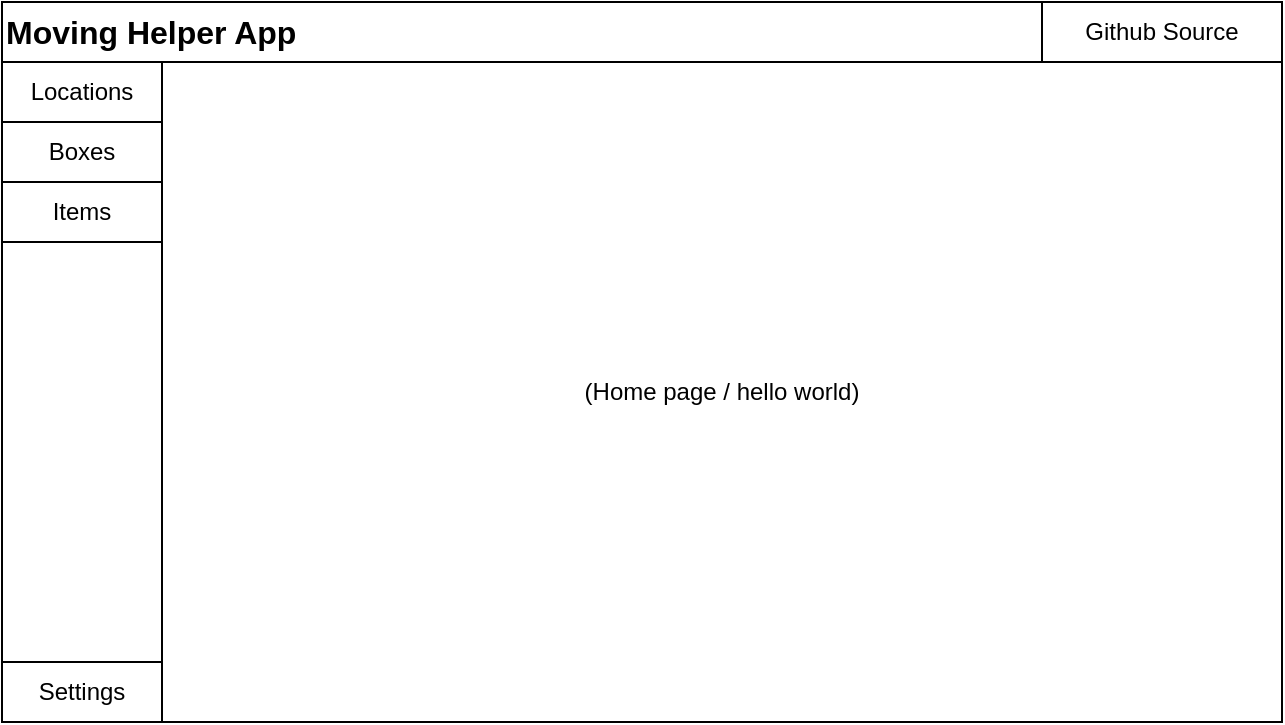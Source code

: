 <mxfile version="24.7.17" pages="7">
  <diagram name="home-page" id="ON7Zxd1fTKKr7QQTJtRw">
    <mxGraphModel dx="1590" dy="1188" grid="1" gridSize="10" guides="1" tooltips="1" connect="1" arrows="1" fold="1" page="1" pageScale="1" pageWidth="850" pageHeight="1100" math="0" shadow="0">
      <root>
        <mxCell id="0" />
        <mxCell id="1" parent="0" />
        <mxCell id="I_kljLO2HkMt_af7FLdD-1" value="Moving Helper App" style="rounded=0;whiteSpace=wrap;html=1;align=left;fontStyle=1;fontSize=16;" vertex="1" parent="1">
          <mxGeometry x="40" y="40" width="520" height="30" as="geometry" />
        </mxCell>
        <mxCell id="I_kljLO2HkMt_af7FLdD-2" value="Github Source" style="rounded=0;whiteSpace=wrap;html=1;" vertex="1" parent="1">
          <mxGeometry x="560" y="40" width="120" height="30" as="geometry" />
        </mxCell>
        <mxCell id="I_kljLO2HkMt_af7FLdD-3" value="" style="rounded=0;whiteSpace=wrap;html=1;" vertex="1" parent="1">
          <mxGeometry x="40" y="160" width="80" height="210" as="geometry" />
        </mxCell>
        <mxCell id="I_kljLO2HkMt_af7FLdD-5" value="(Home page / hello world)" style="rounded=0;whiteSpace=wrap;html=1;" vertex="1" parent="1">
          <mxGeometry x="120" y="70" width="560" height="330" as="geometry" />
        </mxCell>
        <mxCell id="I_kljLO2HkMt_af7FLdD-6" value="Locations" style="rounded=0;whiteSpace=wrap;html=1;" vertex="1" parent="1">
          <mxGeometry x="40" y="70" width="80" height="30" as="geometry" />
        </mxCell>
        <mxCell id="I_kljLO2HkMt_af7FLdD-7" value="Boxes" style="rounded=0;whiteSpace=wrap;html=1;" vertex="1" parent="1">
          <mxGeometry x="40" y="100" width="80" height="30" as="geometry" />
        </mxCell>
        <mxCell id="I_kljLO2HkMt_af7FLdD-8" value="Items" style="rounded=0;whiteSpace=wrap;html=1;" vertex="1" parent="1">
          <mxGeometry x="40" y="130" width="80" height="30" as="geometry" />
        </mxCell>
        <mxCell id="I_kljLO2HkMt_af7FLdD-9" value="Settings" style="rounded=0;whiteSpace=wrap;html=1;" vertex="1" parent="1">
          <mxGeometry x="40" y="370" width="80" height="30" as="geometry" />
        </mxCell>
      </root>
    </mxGraphModel>
  </diagram>
  <diagram id="DM11QEUqAwDSNteLhAFF" name="locations-page">
    <mxGraphModel dx="1590" dy="1188" grid="1" gridSize="10" guides="1" tooltips="1" connect="1" arrows="1" fold="1" page="1" pageScale="1" pageWidth="850" pageHeight="1100" math="0" shadow="0">
      <root>
        <mxCell id="0" />
        <mxCell id="1" parent="0" />
        <mxCell id="GkW3yuEm3wutN0RuWSoZ-1" value="Moving Helper App" style="rounded=0;whiteSpace=wrap;html=1;align=left;fontStyle=1;fontSize=16;" vertex="1" parent="1">
          <mxGeometry x="40" y="40" width="520" height="30" as="geometry" />
        </mxCell>
        <mxCell id="GkW3yuEm3wutN0RuWSoZ-2" value="Github Source" style="rounded=0;whiteSpace=wrap;html=1;" vertex="1" parent="1">
          <mxGeometry x="560" y="40" width="120" height="30" as="geometry" />
        </mxCell>
        <mxCell id="GkW3yuEm3wutN0RuWSoZ-3" value="" style="rounded=0;whiteSpace=wrap;html=1;" vertex="1" parent="1">
          <mxGeometry x="40" y="160" width="80" height="210" as="geometry" />
        </mxCell>
        <mxCell id="GkW3yuEm3wutN0RuWSoZ-4" value="" style="rounded=0;whiteSpace=wrap;html=1;" vertex="1" parent="1">
          <mxGeometry x="120" y="70" width="560" height="330" as="geometry" />
        </mxCell>
        <mxCell id="GkW3yuEm3wutN0RuWSoZ-5" value="Locations" style="rounded=0;whiteSpace=wrap;html=1;fillColor=#d5e8d4;strokeColor=#82b366;" vertex="1" parent="1">
          <mxGeometry x="40" y="70" width="80" height="30" as="geometry" />
        </mxCell>
        <mxCell id="GkW3yuEm3wutN0RuWSoZ-6" value="Boxes" style="rounded=0;whiteSpace=wrap;html=1;" vertex="1" parent="1">
          <mxGeometry x="40" y="100" width="80" height="30" as="geometry" />
        </mxCell>
        <mxCell id="GkW3yuEm3wutN0RuWSoZ-7" value="Items" style="rounded=0;whiteSpace=wrap;html=1;" vertex="1" parent="1">
          <mxGeometry x="40" y="130" width="80" height="30" as="geometry" />
        </mxCell>
        <mxCell id="GkW3yuEm3wutN0RuWSoZ-8" value="Settings" style="rounded=0;whiteSpace=wrap;html=1;" vertex="1" parent="1">
          <mxGeometry x="40" y="370" width="80" height="30" as="geometry" />
        </mxCell>
        <mxCell id="67WUmkv0AY2d8FyifP4Q-25" value="" style="rounded=0;whiteSpace=wrap;html=1;" vertex="1" parent="1">
          <mxGeometry x="150" y="190" width="500" height="150" as="geometry" />
        </mxCell>
        <mxCell id="67WUmkv0AY2d8FyifP4Q-1" value="ID" style="rounded=0;whiteSpace=wrap;html=1;" vertex="1" parent="1">
          <mxGeometry x="245" y="200" width="40" height="30" as="geometry" />
        </mxCell>
        <mxCell id="67WUmkv0AY2d8FyifP4Q-2" value="Name" style="rounded=0;whiteSpace=wrap;html=1;" vertex="1" parent="1">
          <mxGeometry x="285" y="200" width="70" height="30" as="geometry" />
        </mxCell>
        <mxCell id="67WUmkv0AY2d8FyifP4Q-3" value="Description" style="rounded=0;whiteSpace=wrap;html=1;" vertex="1" parent="1">
          <mxGeometry x="355" y="200" width="100" height="30" as="geometry" />
        </mxCell>
        <mxCell id="67WUmkv0AY2d8FyifP4Q-4" value="Boxes #" style="rounded=0;whiteSpace=wrap;html=1;" vertex="1" parent="1">
          <mxGeometry x="455" y="200" width="70" height="30" as="geometry" />
        </mxCell>
        <mxCell id="67WUmkv0AY2d8FyifP4Q-5" value="Box IDS" style="rounded=0;whiteSpace=wrap;html=1;" vertex="1" parent="1">
          <mxGeometry x="525" y="200" width="70" height="30" as="geometry" />
        </mxCell>
        <mxCell id="67WUmkv0AY2d8FyifP4Q-6" value="Picture ID" style="rounded=0;whiteSpace=wrap;html=1;" vertex="1" parent="1">
          <mxGeometry x="165" y="200" width="80" height="30" as="geometry" />
        </mxCell>
        <mxCell id="67WUmkv0AY2d8FyifP4Q-7" value="1" style="rounded=0;whiteSpace=wrap;html=1;" vertex="1" parent="1">
          <mxGeometry x="245" y="250" width="40" height="20" as="geometry" />
        </mxCell>
        <mxCell id="67WUmkv0AY2d8FyifP4Q-8" value="n/a" style="rounded=0;whiteSpace=wrap;html=1;" vertex="1" parent="1">
          <mxGeometry x="285" y="250" width="70" height="20" as="geometry" />
        </mxCell>
        <mxCell id="67WUmkv0AY2d8FyifP4Q-9" value="empty" style="rounded=0;whiteSpace=wrap;html=1;" vertex="1" parent="1">
          <mxGeometry x="355" y="250" width="100" height="20" as="geometry" />
        </mxCell>
        <mxCell id="67WUmkv0AY2d8FyifP4Q-10" value="3" style="rounded=0;whiteSpace=wrap;html=1;" vertex="1" parent="1">
          <mxGeometry x="455" y="250" width="70" height="20" as="geometry" />
        </mxCell>
        <mxCell id="67WUmkv0AY2d8FyifP4Q-11" value="1,2,3" style="rounded=0;whiteSpace=wrap;html=1;" vertex="1" parent="1">
          <mxGeometry x="525" y="250" width="70" height="20" as="geometry" />
        </mxCell>
        <mxCell id="67WUmkv0AY2d8FyifP4Q-12" value="1" style="rounded=0;whiteSpace=wrap;html=1;" vertex="1" parent="1">
          <mxGeometry x="165" y="250" width="80" height="20" as="geometry" />
        </mxCell>
        <mxCell id="67WUmkv0AY2d8FyifP4Q-13" value="1" style="rounded=0;whiteSpace=wrap;html=1;" vertex="1" parent="1">
          <mxGeometry x="245" y="280" width="40" height="20" as="geometry" />
        </mxCell>
        <mxCell id="67WUmkv0AY2d8FyifP4Q-14" value="n/a" style="rounded=0;whiteSpace=wrap;html=1;" vertex="1" parent="1">
          <mxGeometry x="285" y="280" width="70" height="20" as="geometry" />
        </mxCell>
        <mxCell id="67WUmkv0AY2d8FyifP4Q-15" value="empty" style="rounded=0;whiteSpace=wrap;html=1;" vertex="1" parent="1">
          <mxGeometry x="355" y="280" width="100" height="20" as="geometry" />
        </mxCell>
        <mxCell id="67WUmkv0AY2d8FyifP4Q-16" value="3" style="rounded=0;whiteSpace=wrap;html=1;" vertex="1" parent="1">
          <mxGeometry x="455" y="280" width="70" height="20" as="geometry" />
        </mxCell>
        <mxCell id="67WUmkv0AY2d8FyifP4Q-17" value="1,2,3" style="rounded=0;whiteSpace=wrap;html=1;" vertex="1" parent="1">
          <mxGeometry x="525" y="280" width="70" height="20" as="geometry" />
        </mxCell>
        <mxCell id="67WUmkv0AY2d8FyifP4Q-18" value="1" style="rounded=0;whiteSpace=wrap;html=1;" vertex="1" parent="1">
          <mxGeometry x="165" y="280" width="80" height="20" as="geometry" />
        </mxCell>
        <mxCell id="67WUmkv0AY2d8FyifP4Q-19" value="1" style="rounded=0;whiteSpace=wrap;html=1;" vertex="1" parent="1">
          <mxGeometry x="245" y="310" width="40" height="20" as="geometry" />
        </mxCell>
        <mxCell id="67WUmkv0AY2d8FyifP4Q-20" value="n/a" style="rounded=0;whiteSpace=wrap;html=1;" vertex="1" parent="1">
          <mxGeometry x="285" y="310" width="70" height="20" as="geometry" />
        </mxCell>
        <mxCell id="67WUmkv0AY2d8FyifP4Q-21" value="empty" style="rounded=0;whiteSpace=wrap;html=1;" vertex="1" parent="1">
          <mxGeometry x="355" y="310" width="100" height="20" as="geometry" />
        </mxCell>
        <mxCell id="67WUmkv0AY2d8FyifP4Q-22" value="3" style="rounded=0;whiteSpace=wrap;html=1;" vertex="1" parent="1">
          <mxGeometry x="455" y="310" width="70" height="20" as="geometry" />
        </mxCell>
        <mxCell id="67WUmkv0AY2d8FyifP4Q-23" value="1,2,3" style="rounded=0;whiteSpace=wrap;html=1;" vertex="1" parent="1">
          <mxGeometry x="525" y="310" width="70" height="20" as="geometry" />
        </mxCell>
        <mxCell id="67WUmkv0AY2d8FyifP4Q-24" value="1" style="rounded=0;whiteSpace=wrap;html=1;" vertex="1" parent="1">
          <mxGeometry x="165" y="310" width="80" height="20" as="geometry" />
        </mxCell>
        <mxCell id="67WUmkv0AY2d8FyifP4Q-26" value="" style="rounded=0;whiteSpace=wrap;html=1;fillColor=#f5f5f5;fontColor=#333333;strokeColor=#666666;" vertex="1" parent="1">
          <mxGeometry x="630" y="195" width="10" height="140" as="geometry" />
        </mxCell>
        <mxCell id="67WUmkv0AY2d8FyifP4Q-27" value="" style="rounded=0;whiteSpace=wrap;html=1;" vertex="1" parent="1">
          <mxGeometry x="170" y="930" width="500" height="150" as="geometry" />
        </mxCell>
        <mxCell id="67WUmkv0AY2d8FyifP4Q-28" value="ID" style="rounded=0;whiteSpace=wrap;html=1;" vertex="1" parent="1">
          <mxGeometry x="265" y="940" width="40" height="30" as="geometry" />
        </mxCell>
        <mxCell id="67WUmkv0AY2d8FyifP4Q-29" value="Name" style="rounded=0;whiteSpace=wrap;html=1;" vertex="1" parent="1">
          <mxGeometry x="305" y="940" width="70" height="30" as="geometry" />
        </mxCell>
        <mxCell id="67WUmkv0AY2d8FyifP4Q-30" value="Description" style="rounded=0;whiteSpace=wrap;html=1;" vertex="1" parent="1">
          <mxGeometry x="375" y="940" width="100" height="30" as="geometry" />
        </mxCell>
        <mxCell id="67WUmkv0AY2d8FyifP4Q-31" value="Boxes #" style="rounded=0;whiteSpace=wrap;html=1;" vertex="1" parent="1">
          <mxGeometry x="475" y="940" width="70" height="30" as="geometry" />
        </mxCell>
        <mxCell id="67WUmkv0AY2d8FyifP4Q-32" value="Box IDS" style="rounded=0;whiteSpace=wrap;html=1;" vertex="1" parent="1">
          <mxGeometry x="545" y="940" width="70" height="30" as="geometry" />
        </mxCell>
        <mxCell id="67WUmkv0AY2d8FyifP4Q-33" value="Picture ID" style="rounded=0;whiteSpace=wrap;html=1;" vertex="1" parent="1">
          <mxGeometry x="185" y="940" width="80" height="30" as="geometry" />
        </mxCell>
        <mxCell id="67WUmkv0AY2d8FyifP4Q-34" value="1" style="rounded=0;whiteSpace=wrap;html=1;" vertex="1" parent="1">
          <mxGeometry x="265" y="990" width="40" height="20" as="geometry" />
        </mxCell>
        <mxCell id="67WUmkv0AY2d8FyifP4Q-35" value="n/a" style="rounded=0;whiteSpace=wrap;html=1;" vertex="1" parent="1">
          <mxGeometry x="305" y="990" width="70" height="20" as="geometry" />
        </mxCell>
        <mxCell id="67WUmkv0AY2d8FyifP4Q-36" value="empty" style="rounded=0;whiteSpace=wrap;html=1;" vertex="1" parent="1">
          <mxGeometry x="375" y="990" width="100" height="20" as="geometry" />
        </mxCell>
        <mxCell id="67WUmkv0AY2d8FyifP4Q-37" value="3" style="rounded=0;whiteSpace=wrap;html=1;" vertex="1" parent="1">
          <mxGeometry x="475" y="990" width="70" height="20" as="geometry" />
        </mxCell>
        <mxCell id="67WUmkv0AY2d8FyifP4Q-38" value="1,2,3" style="rounded=0;whiteSpace=wrap;html=1;" vertex="1" parent="1">
          <mxGeometry x="545" y="990" width="70" height="20" as="geometry" />
        </mxCell>
        <mxCell id="67WUmkv0AY2d8FyifP4Q-39" value="1" style="rounded=0;whiteSpace=wrap;html=1;" vertex="1" parent="1">
          <mxGeometry x="185" y="990" width="80" height="20" as="geometry" />
        </mxCell>
        <mxCell id="67WUmkv0AY2d8FyifP4Q-40" value="1" style="rounded=0;whiteSpace=wrap;html=1;" vertex="1" parent="1">
          <mxGeometry x="265" y="1020" width="40" height="20" as="geometry" />
        </mxCell>
        <mxCell id="67WUmkv0AY2d8FyifP4Q-41" value="n/a" style="rounded=0;whiteSpace=wrap;html=1;" vertex="1" parent="1">
          <mxGeometry x="305" y="1020" width="70" height="20" as="geometry" />
        </mxCell>
        <mxCell id="67WUmkv0AY2d8FyifP4Q-42" value="empty" style="rounded=0;whiteSpace=wrap;html=1;" vertex="1" parent="1">
          <mxGeometry x="375" y="1020" width="100" height="20" as="geometry" />
        </mxCell>
        <mxCell id="67WUmkv0AY2d8FyifP4Q-43" value="3" style="rounded=0;whiteSpace=wrap;html=1;" vertex="1" parent="1">
          <mxGeometry x="475" y="1020" width="70" height="20" as="geometry" />
        </mxCell>
        <mxCell id="67WUmkv0AY2d8FyifP4Q-44" value="1,2,3" style="rounded=0;whiteSpace=wrap;html=1;" vertex="1" parent="1">
          <mxGeometry x="545" y="1020" width="70" height="20" as="geometry" />
        </mxCell>
        <mxCell id="67WUmkv0AY2d8FyifP4Q-45" value="1" style="rounded=0;whiteSpace=wrap;html=1;" vertex="1" parent="1">
          <mxGeometry x="185" y="1020" width="80" height="20" as="geometry" />
        </mxCell>
        <mxCell id="67WUmkv0AY2d8FyifP4Q-46" value="1" style="rounded=0;whiteSpace=wrap;html=1;" vertex="1" parent="1">
          <mxGeometry x="265" y="1050" width="40" height="20" as="geometry" />
        </mxCell>
        <mxCell id="67WUmkv0AY2d8FyifP4Q-47" value="n/a" style="rounded=0;whiteSpace=wrap;html=1;" vertex="1" parent="1">
          <mxGeometry x="305" y="1050" width="70" height="20" as="geometry" />
        </mxCell>
        <mxCell id="67WUmkv0AY2d8FyifP4Q-48" value="empty" style="rounded=0;whiteSpace=wrap;html=1;" vertex="1" parent="1">
          <mxGeometry x="375" y="1050" width="100" height="20" as="geometry" />
        </mxCell>
        <mxCell id="67WUmkv0AY2d8FyifP4Q-49" value="3" style="rounded=0;whiteSpace=wrap;html=1;" vertex="1" parent="1">
          <mxGeometry x="475" y="1050" width="70" height="20" as="geometry" />
        </mxCell>
        <mxCell id="67WUmkv0AY2d8FyifP4Q-50" value="1,2,3" style="rounded=0;whiteSpace=wrap;html=1;" vertex="1" parent="1">
          <mxGeometry x="545" y="1050" width="70" height="20" as="geometry" />
        </mxCell>
        <mxCell id="67WUmkv0AY2d8FyifP4Q-51" value="1" style="rounded=0;whiteSpace=wrap;html=1;" vertex="1" parent="1">
          <mxGeometry x="185" y="1050" width="80" height="20" as="geometry" />
        </mxCell>
        <mxCell id="67WUmkv0AY2d8FyifP4Q-52" value="" style="rounded=0;whiteSpace=wrap;html=1;fillColor=#f5f5f5;fontColor=#333333;strokeColor=#666666;" vertex="1" parent="1">
          <mxGeometry x="650" y="935" width="10" height="140" as="geometry" />
        </mxCell>
        <mxCell id="67WUmkv0AY2d8FyifP4Q-53" value="Search:" style="text;html=1;align=center;verticalAlign=middle;whiteSpace=wrap;rounded=0;" vertex="1" parent="1">
          <mxGeometry x="165" y="140" width="60" height="30" as="geometry" />
        </mxCell>
        <mxCell id="67WUmkv0AY2d8FyifP4Q-54" value="" style="rounded=1;whiteSpace=wrap;html=1;" vertex="1" parent="1">
          <mxGeometry x="225" y="140" width="240" height="25" as="geometry" />
        </mxCell>
        <mxCell id="67WUmkv0AY2d8FyifP4Q-55" value="Search" style="rounded=0;whiteSpace=wrap;html=1;" vertex="1" parent="1">
          <mxGeometry x="485" y="140" width="60" height="25" as="geometry" />
        </mxCell>
        <mxCell id="67WUmkv0AY2d8FyifP4Q-57" value="Clear" style="rounded=0;whiteSpace=wrap;html=1;" vertex="1" parent="1">
          <mxGeometry x="555" y="140" width="60" height="25" as="geometry" />
        </mxCell>
        <mxCell id="67WUmkv0AY2d8FyifP4Q-59" value="Locations" style="text;html=1;align=center;verticalAlign=middle;whiteSpace=wrap;rounded=0;fontStyle=1;fontSize=14;" vertex="1" parent="1">
          <mxGeometry x="140" y="90" width="95" height="30" as="geometry" />
        </mxCell>
        <mxCell id="r1kYBNmuU8k95EiNDPX_-1" value="+ Add Location" style="rounded=1;whiteSpace=wrap;html=1;fillColor=#dae8fc;strokeColor=#6c8ebf;" vertex="1" parent="1">
          <mxGeometry x="502.5" y="350" width="137.5" height="30" as="geometry" />
        </mxCell>
      </root>
    </mxGraphModel>
  </diagram>
  <diagram id="NkDo45aQVjX8FZsk3g2N" name="location-view">
    <mxGraphModel dx="1590" dy="1188" grid="1" gridSize="10" guides="1" tooltips="1" connect="1" arrows="1" fold="1" page="1" pageScale="1" pageWidth="850" pageHeight="1100" math="0" shadow="0">
      <root>
        <mxCell id="0" />
        <mxCell id="1" parent="0" />
        <mxCell id="bKZUTTRaZSB2yu9L5g5T-1" value="Moving Helper App" style="rounded=0;whiteSpace=wrap;html=1;align=left;fontStyle=1;fontSize=16;" vertex="1" parent="1">
          <mxGeometry x="40" y="40" width="520" height="30" as="geometry" />
        </mxCell>
        <mxCell id="bKZUTTRaZSB2yu9L5g5T-2" value="Github Source" style="rounded=0;whiteSpace=wrap;html=1;" vertex="1" parent="1">
          <mxGeometry x="560" y="40" width="120" height="30" as="geometry" />
        </mxCell>
        <mxCell id="bKZUTTRaZSB2yu9L5g5T-3" value="" style="rounded=0;whiteSpace=wrap;html=1;" vertex="1" parent="1">
          <mxGeometry x="40" y="160" width="80" height="210" as="geometry" />
        </mxCell>
        <mxCell id="bKZUTTRaZSB2yu9L5g5T-4" value="" style="rounded=0;whiteSpace=wrap;html=1;" vertex="1" parent="1">
          <mxGeometry x="120" y="70" width="560" height="330" as="geometry" />
        </mxCell>
        <mxCell id="bKZUTTRaZSB2yu9L5g5T-5" value="Locations" style="rounded=0;whiteSpace=wrap;html=1;fillColor=#d5e8d4;strokeColor=#82b366;" vertex="1" parent="1">
          <mxGeometry x="40" y="70" width="80" height="30" as="geometry" />
        </mxCell>
        <mxCell id="bKZUTTRaZSB2yu9L5g5T-6" value="Boxes" style="rounded=0;whiteSpace=wrap;html=1;" vertex="1" parent="1">
          <mxGeometry x="40" y="100" width="80" height="30" as="geometry" />
        </mxCell>
        <mxCell id="bKZUTTRaZSB2yu9L5g5T-7" value="Items" style="rounded=0;whiteSpace=wrap;html=1;" vertex="1" parent="1">
          <mxGeometry x="40" y="130" width="80" height="30" as="geometry" />
        </mxCell>
        <mxCell id="bKZUTTRaZSB2yu9L5g5T-8" value="Settings" style="rounded=0;whiteSpace=wrap;html=1;" vertex="1" parent="1">
          <mxGeometry x="40" y="370" width="80" height="30" as="geometry" />
        </mxCell>
        <mxCell id="AlFTZDGf73Baz7ssKgoF-1" value="IMAGE" style="whiteSpace=wrap;html=1;aspect=fixed;" vertex="1" parent="1">
          <mxGeometry x="145" y="130" width="120" height="120" as="geometry" />
        </mxCell>
        <mxCell id="dsHnKl_5tBxpXS1IxBDZ-1" value="Back" style="rounded=1;whiteSpace=wrap;html=1;" vertex="1" parent="1">
          <mxGeometry x="130" y="370" width="70" height="20" as="geometry" />
        </mxCell>
        <mxCell id="zkhMDVWlAe3FFPJRcFpB-1" value="(Location Name)" style="text;html=1;align=center;verticalAlign=middle;whiteSpace=wrap;rounded=0;fontStyle=1;fontSize=14;" vertex="1" parent="1">
          <mxGeometry x="140" y="90" width="130" height="30" as="geometry" />
        </mxCell>
        <mxCell id="zkhMDVWlAe3FFPJRcFpB-2" value="Location Description" style="text;html=1;align=center;verticalAlign=middle;whiteSpace=wrap;rounded=0;" vertex="1" parent="1">
          <mxGeometry x="270" y="140" width="165" height="30" as="geometry" />
        </mxCell>
        <mxCell id="KTLr_kP1bnMOn2mDb612-11" style="edgeStyle=orthogonalEdgeStyle;rounded=0;orthogonalLoop=1;jettySize=auto;html=1;exitX=0.5;exitY=1;exitDx=0;exitDy=0;entryX=1;entryY=0.5;entryDx=0;entryDy=0;" edge="1" parent="1" source="l6inFTJMuYoGwqAGU2V8-1" target="KTLr_kP1bnMOn2mDb612-1">
          <mxGeometry relative="1" as="geometry" />
        </mxCell>
        <mxCell id="l6inFTJMuYoGwqAGU2V8-1" value="+ Add Box To Location" style="rounded=1;whiteSpace=wrap;html=1;fillColor=#dae8fc;strokeColor=#6c8ebf;" vertex="1" parent="1">
          <mxGeometry x="510" y="340" width="137.5" height="30" as="geometry" />
        </mxCell>
        <mxCell id="KTLr_kP1bnMOn2mDb612-1" value="" style="rounded=0;whiteSpace=wrap;html=1;" vertex="1" parent="1">
          <mxGeometry x="300" y="480" width="220" height="250" as="geometry" />
        </mxCell>
        <mxCell id="KTLr_kP1bnMOn2mDb612-2" value="" style="rounded=0;whiteSpace=wrap;html=1;" vertex="1" parent="1">
          <mxGeometry x="390" y="530" width="120" height="30" as="geometry" />
        </mxCell>
        <mxCell id="KTLr_kP1bnMOn2mDb612-3" value="" style="rounded=0;whiteSpace=wrap;html=1;" vertex="1" parent="1">
          <mxGeometry x="390" y="570" width="120" height="30" as="geometry" />
        </mxCell>
        <mxCell id="KTLr_kP1bnMOn2mDb612-4" value="" style="rounded=1;whiteSpace=wrap;html=1;" vertex="1" parent="1">
          <mxGeometry x="400" y="620" width="100" height="20" as="geometry" />
        </mxCell>
        <mxCell id="KTLr_kP1bnMOn2mDb612-5" value="Done" style="rounded=1;whiteSpace=wrap;html=1;" vertex="1" parent="1">
          <mxGeometry x="310" y="690" width="60" height="30" as="geometry" />
        </mxCell>
        <mxCell id="KTLr_kP1bnMOn2mDb612-6" value="Add Another" style="rounded=1;whiteSpace=wrap;html=1;" vertex="1" parent="1">
          <mxGeometry x="420" y="690" width="90" height="30" as="geometry" />
        </mxCell>
        <mxCell id="KTLr_kP1bnMOn2mDb612-7" value="Adding to location: &amp;lt;LOCATION&amp;gt;" style="text;html=1;align=center;verticalAlign=middle;whiteSpace=wrap;rounded=0;" vertex="1" parent="1">
          <mxGeometry x="315" y="490" width="190" height="30" as="geometry" />
        </mxCell>
        <mxCell id="KTLr_kP1bnMOn2mDb612-8" value="Box label" style="text;html=1;align=center;verticalAlign=middle;resizable=0;points=[];autosize=1;strokeColor=none;fillColor=none;" vertex="1" parent="1">
          <mxGeometry x="315" y="530" width="70" height="30" as="geometry" />
        </mxCell>
        <mxCell id="KTLr_kP1bnMOn2mDb612-9" value="Box description" style="text;html=1;align=center;verticalAlign=middle;resizable=0;points=[];autosize=1;strokeColor=none;fillColor=none;" vertex="1" parent="1">
          <mxGeometry x="290" y="570" width="110" height="30" as="geometry" />
        </mxCell>
        <mxCell id="KTLr_kP1bnMOn2mDb612-10" value="Picture:" style="text;html=1;align=center;verticalAlign=middle;resizable=0;points=[];autosize=1;strokeColor=none;fillColor=none;" vertex="1" parent="1">
          <mxGeometry x="320" y="615" width="60" height="30" as="geometry" />
        </mxCell>
      </root>
    </mxGraphModel>
  </diagram>
  <diagram id="XzW3XGElp6W7mroNZV3M" name="boxes-page">
    <mxGraphModel dx="1590" dy="1188" grid="1" gridSize="10" guides="1" tooltips="1" connect="1" arrows="1" fold="1" page="1" pageScale="1" pageWidth="850" pageHeight="1100" math="0" shadow="0">
      <root>
        <mxCell id="0" />
        <mxCell id="1" parent="0" />
        <mxCell id="JwjTlk2Hie_zD7wsuAMR-1" value="Moving Helper App" style="rounded=0;whiteSpace=wrap;html=1;align=left;fontStyle=1;fontSize=16;" vertex="1" parent="1">
          <mxGeometry x="40" y="40" width="520" height="30" as="geometry" />
        </mxCell>
        <mxCell id="JwjTlk2Hie_zD7wsuAMR-2" value="Github Source" style="rounded=0;whiteSpace=wrap;html=1;" vertex="1" parent="1">
          <mxGeometry x="560" y="40" width="120" height="30" as="geometry" />
        </mxCell>
        <mxCell id="JwjTlk2Hie_zD7wsuAMR-3" value="" style="rounded=0;whiteSpace=wrap;html=1;" vertex="1" parent="1">
          <mxGeometry x="40" y="160" width="80" height="210" as="geometry" />
        </mxCell>
        <mxCell id="JwjTlk2Hie_zD7wsuAMR-4" value="" style="rounded=0;whiteSpace=wrap;html=1;" vertex="1" parent="1">
          <mxGeometry x="120" y="70" width="560" height="330" as="geometry" />
        </mxCell>
        <mxCell id="JwjTlk2Hie_zD7wsuAMR-5" value="Locations" style="rounded=0;whiteSpace=wrap;html=1;" vertex="1" parent="1">
          <mxGeometry x="40" y="70" width="80" height="30" as="geometry" />
        </mxCell>
        <mxCell id="JwjTlk2Hie_zD7wsuAMR-6" value="Boxes" style="rounded=0;whiteSpace=wrap;html=1;fillColor=#d5e8d4;strokeColor=#82b366;" vertex="1" parent="1">
          <mxGeometry x="40" y="100" width="80" height="30" as="geometry" />
        </mxCell>
        <mxCell id="JwjTlk2Hie_zD7wsuAMR-7" value="Items" style="rounded=0;whiteSpace=wrap;html=1;" vertex="1" parent="1">
          <mxGeometry x="40" y="130" width="80" height="30" as="geometry" />
        </mxCell>
        <mxCell id="JwjTlk2Hie_zD7wsuAMR-8" value="Settings" style="rounded=0;whiteSpace=wrap;html=1;" vertex="1" parent="1">
          <mxGeometry x="40" y="370" width="80" height="30" as="geometry" />
        </mxCell>
        <mxCell id="1YKCzB8SZhEI6acHyhkr-1" value="" style="rounded=0;whiteSpace=wrap;html=1;" vertex="1" parent="1">
          <mxGeometry x="150" y="190" width="500" height="150" as="geometry" />
        </mxCell>
        <mxCell id="1YKCzB8SZhEI6acHyhkr-2" value="ID" style="rounded=0;whiteSpace=wrap;html=1;" vertex="1" parent="1">
          <mxGeometry x="245" y="200" width="40" height="30" as="geometry" />
        </mxCell>
        <mxCell id="1YKCzB8SZhEI6acHyhkr-3" value="Label" style="rounded=0;whiteSpace=wrap;html=1;" vertex="1" parent="1">
          <mxGeometry x="285" y="200" width="70" height="30" as="geometry" />
        </mxCell>
        <mxCell id="1YKCzB8SZhEI6acHyhkr-4" value="Description" style="rounded=0;whiteSpace=wrap;html=1;" vertex="1" parent="1">
          <mxGeometry x="355" y="200" width="100" height="30" as="geometry" />
        </mxCell>
        <mxCell id="1YKCzB8SZhEI6acHyhkr-5" value="Location" style="rounded=0;whiteSpace=wrap;html=1;" vertex="1" parent="1">
          <mxGeometry x="455" y="200" width="70" height="30" as="geometry" />
        </mxCell>
        <mxCell id="1YKCzB8SZhEI6acHyhkr-6" value="Item IDs" style="rounded=0;whiteSpace=wrap;html=1;" vertex="1" parent="1">
          <mxGeometry x="525" y="200" width="70" height="30" as="geometry" />
        </mxCell>
        <mxCell id="1YKCzB8SZhEI6acHyhkr-7" value="Picture ID" style="rounded=0;whiteSpace=wrap;html=1;" vertex="1" parent="1">
          <mxGeometry x="165" y="200" width="80" height="30" as="geometry" />
        </mxCell>
        <mxCell id="1YKCzB8SZhEI6acHyhkr-8" value="1" style="rounded=0;whiteSpace=wrap;html=1;" vertex="1" parent="1">
          <mxGeometry x="245" y="250" width="40" height="20" as="geometry" />
        </mxCell>
        <mxCell id="1YKCzB8SZhEI6acHyhkr-9" value="n/a" style="rounded=0;whiteSpace=wrap;html=1;" vertex="1" parent="1">
          <mxGeometry x="285" y="250" width="70" height="20" as="geometry" />
        </mxCell>
        <mxCell id="1YKCzB8SZhEI6acHyhkr-10" value="empty" style="rounded=0;whiteSpace=wrap;html=1;" vertex="1" parent="1">
          <mxGeometry x="355" y="250" width="100" height="20" as="geometry" />
        </mxCell>
        <mxCell id="1YKCzB8SZhEI6acHyhkr-11" value="abc" style="rounded=0;whiteSpace=wrap;html=1;" vertex="1" parent="1">
          <mxGeometry x="455" y="250" width="70" height="20" as="geometry" />
        </mxCell>
        <mxCell id="1YKCzB8SZhEI6acHyhkr-12" value="1,2,3" style="rounded=0;whiteSpace=wrap;html=1;" vertex="1" parent="1">
          <mxGeometry x="525" y="250" width="70" height="20" as="geometry" />
        </mxCell>
        <mxCell id="1YKCzB8SZhEI6acHyhkr-13" value="1" style="rounded=0;whiteSpace=wrap;html=1;" vertex="1" parent="1">
          <mxGeometry x="165" y="250" width="80" height="20" as="geometry" />
        </mxCell>
        <mxCell id="1YKCzB8SZhEI6acHyhkr-14" value="1" style="rounded=0;whiteSpace=wrap;html=1;" vertex="1" parent="1">
          <mxGeometry x="245" y="280" width="40" height="20" as="geometry" />
        </mxCell>
        <mxCell id="1YKCzB8SZhEI6acHyhkr-15" value="n/a" style="rounded=0;whiteSpace=wrap;html=1;" vertex="1" parent="1">
          <mxGeometry x="285" y="280" width="70" height="20" as="geometry" />
        </mxCell>
        <mxCell id="1YKCzB8SZhEI6acHyhkr-16" value="empty" style="rounded=0;whiteSpace=wrap;html=1;" vertex="1" parent="1">
          <mxGeometry x="355" y="280" width="100" height="20" as="geometry" />
        </mxCell>
        <mxCell id="1YKCzB8SZhEI6acHyhkr-17" value="abc" style="rounded=0;whiteSpace=wrap;html=1;" vertex="1" parent="1">
          <mxGeometry x="455" y="280" width="70" height="20" as="geometry" />
        </mxCell>
        <mxCell id="1YKCzB8SZhEI6acHyhkr-18" value="1,2,3" style="rounded=0;whiteSpace=wrap;html=1;" vertex="1" parent="1">
          <mxGeometry x="525" y="280" width="70" height="20" as="geometry" />
        </mxCell>
        <mxCell id="1YKCzB8SZhEI6acHyhkr-19" value="1" style="rounded=0;whiteSpace=wrap;html=1;" vertex="1" parent="1">
          <mxGeometry x="165" y="280" width="80" height="20" as="geometry" />
        </mxCell>
        <mxCell id="1YKCzB8SZhEI6acHyhkr-20" value="1" style="rounded=0;whiteSpace=wrap;html=1;" vertex="1" parent="1">
          <mxGeometry x="245" y="310" width="40" height="20" as="geometry" />
        </mxCell>
        <mxCell id="1YKCzB8SZhEI6acHyhkr-21" value="n/a" style="rounded=0;whiteSpace=wrap;html=1;" vertex="1" parent="1">
          <mxGeometry x="285" y="310" width="70" height="20" as="geometry" />
        </mxCell>
        <mxCell id="1YKCzB8SZhEI6acHyhkr-22" value="empty" style="rounded=0;whiteSpace=wrap;html=1;" vertex="1" parent="1">
          <mxGeometry x="355" y="310" width="100" height="20" as="geometry" />
        </mxCell>
        <mxCell id="1YKCzB8SZhEI6acHyhkr-23" value="abc" style="rounded=0;whiteSpace=wrap;html=1;" vertex="1" parent="1">
          <mxGeometry x="455" y="310" width="70" height="20" as="geometry" />
        </mxCell>
        <mxCell id="1YKCzB8SZhEI6acHyhkr-24" value="1,2,3" style="rounded=0;whiteSpace=wrap;html=1;" vertex="1" parent="1">
          <mxGeometry x="525" y="310" width="70" height="20" as="geometry" />
        </mxCell>
        <mxCell id="1YKCzB8SZhEI6acHyhkr-25" value="1" style="rounded=0;whiteSpace=wrap;html=1;" vertex="1" parent="1">
          <mxGeometry x="165" y="310" width="80" height="20" as="geometry" />
        </mxCell>
        <mxCell id="1YKCzB8SZhEI6acHyhkr-26" value="" style="rounded=0;whiteSpace=wrap;html=1;fillColor=#f5f5f5;fontColor=#333333;strokeColor=#666666;" vertex="1" parent="1">
          <mxGeometry x="630" y="195" width="10" height="140" as="geometry" />
        </mxCell>
        <mxCell id="1YKCzB8SZhEI6acHyhkr-27" value="Search:" style="text;html=1;align=center;verticalAlign=middle;whiteSpace=wrap;rounded=0;" vertex="1" parent="1">
          <mxGeometry x="165" y="140" width="60" height="30" as="geometry" />
        </mxCell>
        <mxCell id="1YKCzB8SZhEI6acHyhkr-28" value="" style="rounded=1;whiteSpace=wrap;html=1;" vertex="1" parent="1">
          <mxGeometry x="225" y="140" width="240" height="25" as="geometry" />
        </mxCell>
        <mxCell id="1YKCzB8SZhEI6acHyhkr-29" value="Search" style="rounded=0;whiteSpace=wrap;html=1;" vertex="1" parent="1">
          <mxGeometry x="485" y="140" width="60" height="25" as="geometry" />
        </mxCell>
        <mxCell id="1YKCzB8SZhEI6acHyhkr-30" value="Clear" style="rounded=0;whiteSpace=wrap;html=1;" vertex="1" parent="1">
          <mxGeometry x="555" y="140" width="60" height="25" as="geometry" />
        </mxCell>
        <mxCell id="1YKCzB8SZhEI6acHyhkr-31" value="Boxes" style="text;html=1;align=center;verticalAlign=middle;whiteSpace=wrap;rounded=0;fontStyle=1;fontSize=14;" vertex="1" parent="1">
          <mxGeometry x="140" y="90" width="95" height="30" as="geometry" />
        </mxCell>
        <mxCell id="1YKCzB8SZhEI6acHyhkr-32" value="+ Add Box" style="rounded=1;whiteSpace=wrap;html=1;fillColor=#dae8fc;strokeColor=#6c8ebf;" vertex="1" parent="1">
          <mxGeometry x="502.5" y="350" width="137.5" height="30" as="geometry" />
        </mxCell>
      </root>
    </mxGraphModel>
  </diagram>
  <diagram id="fbvm2fPzlBwwalBU_aFQ" name="box-view">
    <mxGraphModel dx="1590" dy="1188" grid="1" gridSize="10" guides="1" tooltips="1" connect="1" arrows="1" fold="1" page="1" pageScale="1" pageWidth="850" pageHeight="1100" math="0" shadow="0">
      <root>
        <mxCell id="0" />
        <mxCell id="1" parent="0" />
        <mxCell id="vFFED80pAQ56EfcXDmgP-2" value="" style="rounded=0;whiteSpace=wrap;html=1;" vertex="1" parent="1">
          <mxGeometry x="300" y="480" width="220" height="250" as="geometry" />
        </mxCell>
        <mxCell id="vFFED80pAQ56EfcXDmgP-3" value="" style="rounded=0;whiteSpace=wrap;html=1;" vertex="1" parent="1">
          <mxGeometry x="390" y="530" width="120" height="30" as="geometry" />
        </mxCell>
        <mxCell id="vFFED80pAQ56EfcXDmgP-4" value="" style="rounded=0;whiteSpace=wrap;html=1;" vertex="1" parent="1">
          <mxGeometry x="390" y="570" width="120" height="30" as="geometry" />
        </mxCell>
        <mxCell id="vFFED80pAQ56EfcXDmgP-5" value="" style="rounded=1;whiteSpace=wrap;html=1;" vertex="1" parent="1">
          <mxGeometry x="400" y="620" width="100" height="20" as="geometry" />
        </mxCell>
        <mxCell id="vFFED80pAQ56EfcXDmgP-6" value="Done" style="rounded=1;whiteSpace=wrap;html=1;" vertex="1" parent="1">
          <mxGeometry x="310" y="690" width="60" height="30" as="geometry" />
        </mxCell>
        <mxCell id="vFFED80pAQ56EfcXDmgP-7" value="Add Another" style="rounded=1;whiteSpace=wrap;html=1;" vertex="1" parent="1">
          <mxGeometry x="420" y="690" width="90" height="30" as="geometry" />
        </mxCell>
        <mxCell id="vFFED80pAQ56EfcXDmgP-8" value="Adding to box: &amp;lt;LABEL&amp;gt;" style="text;html=1;align=center;verticalAlign=middle;whiteSpace=wrap;rounded=0;" vertex="1" parent="1">
          <mxGeometry x="330" y="490" width="160" height="30" as="geometry" />
        </mxCell>
        <mxCell id="vFFED80pAQ56EfcXDmgP-9" value="Item name:" style="text;html=1;align=center;verticalAlign=middle;resizable=0;points=[];autosize=1;strokeColor=none;fillColor=none;" vertex="1" parent="1">
          <mxGeometry x="310" y="530" width="80" height="30" as="geometry" />
        </mxCell>
        <mxCell id="vFFED80pAQ56EfcXDmgP-10" value="Item&lt;div&gt;Description:&lt;/div&gt;" style="text;html=1;align=center;verticalAlign=middle;resizable=0;points=[];autosize=1;strokeColor=none;fillColor=none;" vertex="1" parent="1">
          <mxGeometry x="300" y="565" width="90" height="40" as="geometry" />
        </mxCell>
        <mxCell id="vFFED80pAQ56EfcXDmgP-11" value="Picture:" style="text;html=1;align=center;verticalAlign=middle;resizable=0;points=[];autosize=1;strokeColor=none;fillColor=none;" vertex="1" parent="1">
          <mxGeometry x="320" y="615" width="60" height="30" as="geometry" />
        </mxCell>
        <mxCell id="0-Fy-o8545u382a6XeyN-1" value="Moving Helper App" style="rounded=0;whiteSpace=wrap;html=1;align=left;fontStyle=1;fontSize=16;" vertex="1" parent="1">
          <mxGeometry x="40" y="40" width="520" height="30" as="geometry" />
        </mxCell>
        <mxCell id="0-Fy-o8545u382a6XeyN-2" value="Github Source" style="rounded=0;whiteSpace=wrap;html=1;" vertex="1" parent="1">
          <mxGeometry x="560" y="40" width="120" height="30" as="geometry" />
        </mxCell>
        <mxCell id="0-Fy-o8545u382a6XeyN-3" value="" style="rounded=0;whiteSpace=wrap;html=1;" vertex="1" parent="1">
          <mxGeometry x="40" y="160" width="80" height="210" as="geometry" />
        </mxCell>
        <mxCell id="0-Fy-o8545u382a6XeyN-4" value="" style="rounded=0;whiteSpace=wrap;html=1;" vertex="1" parent="1">
          <mxGeometry x="120" y="70" width="560" height="330" as="geometry" />
        </mxCell>
        <mxCell id="0-Fy-o8545u382a6XeyN-5" value="Locations" style="rounded=0;whiteSpace=wrap;html=1;" vertex="1" parent="1">
          <mxGeometry x="40" y="70" width="80" height="30" as="geometry" />
        </mxCell>
        <mxCell id="0-Fy-o8545u382a6XeyN-6" value="Boxes" style="rounded=0;whiteSpace=wrap;html=1;fillColor=#d5e8d4;strokeColor=#82b366;" vertex="1" parent="1">
          <mxGeometry x="40" y="100" width="80" height="30" as="geometry" />
        </mxCell>
        <mxCell id="0-Fy-o8545u382a6XeyN-7" value="Items" style="rounded=0;whiteSpace=wrap;html=1;" vertex="1" parent="1">
          <mxGeometry x="40" y="130" width="80" height="30" as="geometry" />
        </mxCell>
        <mxCell id="0-Fy-o8545u382a6XeyN-8" value="Settings" style="rounded=0;whiteSpace=wrap;html=1;" vertex="1" parent="1">
          <mxGeometry x="40" y="370" width="80" height="30" as="geometry" />
        </mxCell>
        <mxCell id="rDW6kQfs6Ba5mtDIDL_T-1" value="IMAGE" style="whiteSpace=wrap;html=1;aspect=fixed;" vertex="1" parent="1">
          <mxGeometry x="145" y="130" width="120" height="120" as="geometry" />
        </mxCell>
        <mxCell id="rDW6kQfs6Ba5mtDIDL_T-2" value="Back" style="rounded=1;whiteSpace=wrap;html=1;" vertex="1" parent="1">
          <mxGeometry x="130" y="370" width="70" height="20" as="geometry" />
        </mxCell>
        <mxCell id="rDW6kQfs6Ba5mtDIDL_T-3" value="(Box Label)" style="text;html=1;align=center;verticalAlign=middle;whiteSpace=wrap;rounded=0;fontStyle=1;fontSize=14;" vertex="1" parent="1">
          <mxGeometry x="140" y="90" width="130" height="30" as="geometry" />
        </mxCell>
        <mxCell id="rDW6kQfs6Ba5mtDIDL_T-4" value="Box Description" style="text;html=1;align=center;verticalAlign=middle;whiteSpace=wrap;rounded=0;" vertex="1" parent="1">
          <mxGeometry x="270" y="140" width="165" height="30" as="geometry" />
        </mxCell>
        <mxCell id="rDW6kQfs6Ba5mtDIDL_T-8" style="edgeStyle=orthogonalEdgeStyle;rounded=0;orthogonalLoop=1;jettySize=auto;html=1;exitX=0.5;exitY=1;exitDx=0;exitDy=0;entryX=1;entryY=0.5;entryDx=0;entryDy=0;" edge="1" parent="1" source="rDW6kQfs6Ba5mtDIDL_T-5" target="vFFED80pAQ56EfcXDmgP-2">
          <mxGeometry relative="1" as="geometry" />
        </mxCell>
        <mxCell id="rDW6kQfs6Ba5mtDIDL_T-5" value="+ Add Item To Box" style="rounded=1;whiteSpace=wrap;html=1;fillColor=#dae8fc;strokeColor=#6c8ebf;" vertex="1" parent="1">
          <mxGeometry x="510" y="340" width="137.5" height="30" as="geometry" />
        </mxCell>
        <mxCell id="rDW6kQfs6Ba5mtDIDL_T-6" value="Move From: abc&lt;div&gt;Move To: def&lt;/div&gt;&lt;div&gt;&lt;br&gt;&lt;/div&gt;&lt;div&gt;Current Location: fff&lt;/div&gt;" style="text;html=1;align=left;verticalAlign=middle;whiteSpace=wrap;rounded=0;" vertex="1" parent="1">
          <mxGeometry x="275" y="180" width="165" height="70" as="geometry" />
        </mxCell>
      </root>
    </mxGraphModel>
  </diagram>
  <diagram id="JopZNz0xdTLMYIfwGBh2" name="items-page">
    <mxGraphModel dx="1590" dy="1188" grid="1" gridSize="10" guides="1" tooltips="1" connect="1" arrows="1" fold="1" page="1" pageScale="1" pageWidth="850" pageHeight="1100" math="0" shadow="0">
      <root>
        <mxCell id="0" />
        <mxCell id="1" parent="0" />
        <mxCell id="wkDZ611J5sPaAVpFy7D2-1" value="Moving Helper App" style="rounded=0;whiteSpace=wrap;html=1;align=left;fontStyle=1;fontSize=16;" vertex="1" parent="1">
          <mxGeometry x="40" y="40" width="520" height="30" as="geometry" />
        </mxCell>
        <mxCell id="wkDZ611J5sPaAVpFy7D2-2" value="Github Source" style="rounded=0;whiteSpace=wrap;html=1;" vertex="1" parent="1">
          <mxGeometry x="560" y="40" width="120" height="30" as="geometry" />
        </mxCell>
        <mxCell id="wkDZ611J5sPaAVpFy7D2-3" value="" style="rounded=0;whiteSpace=wrap;html=1;" vertex="1" parent="1">
          <mxGeometry x="40" y="160" width="80" height="210" as="geometry" />
        </mxCell>
        <mxCell id="wkDZ611J5sPaAVpFy7D2-4" value="" style="rounded=0;whiteSpace=wrap;html=1;" vertex="1" parent="1">
          <mxGeometry x="120" y="70" width="560" height="330" as="geometry" />
        </mxCell>
        <mxCell id="wkDZ611J5sPaAVpFy7D2-5" value="Locations" style="rounded=0;whiteSpace=wrap;html=1;" vertex="1" parent="1">
          <mxGeometry x="40" y="70" width="80" height="30" as="geometry" />
        </mxCell>
        <mxCell id="wkDZ611J5sPaAVpFy7D2-6" value="Boxes" style="rounded=0;whiteSpace=wrap;html=1;" vertex="1" parent="1">
          <mxGeometry x="40" y="100" width="80" height="30" as="geometry" />
        </mxCell>
        <mxCell id="wkDZ611J5sPaAVpFy7D2-7" value="Items" style="rounded=0;whiteSpace=wrap;html=1;fillColor=#d5e8d4;strokeColor=#82b366;" vertex="1" parent="1">
          <mxGeometry x="40" y="130" width="80" height="30" as="geometry" />
        </mxCell>
        <mxCell id="wkDZ611J5sPaAVpFy7D2-8" value="Settings" style="rounded=0;whiteSpace=wrap;html=1;" vertex="1" parent="1">
          <mxGeometry x="40" y="370" width="80" height="30" as="geometry" />
        </mxCell>
        <mxCell id="3sp0monxHs4P5XHSMXWI-1" value="" style="rounded=0;whiteSpace=wrap;html=1;" vertex="1" parent="1">
          <mxGeometry x="150" y="190" width="500" height="150" as="geometry" />
        </mxCell>
        <mxCell id="3sp0monxHs4P5XHSMXWI-2" value="ID" style="rounded=0;whiteSpace=wrap;html=1;" vertex="1" parent="1">
          <mxGeometry x="245" y="200" width="40" height="30" as="geometry" />
        </mxCell>
        <mxCell id="3sp0monxHs4P5XHSMXWI-3" value="Name" style="rounded=0;whiteSpace=wrap;html=1;" vertex="1" parent="1">
          <mxGeometry x="285" y="200" width="70" height="30" as="geometry" />
        </mxCell>
        <mxCell id="3sp0monxHs4P5XHSMXWI-4" value="Description" style="rounded=0;whiteSpace=wrap;html=1;" vertex="1" parent="1">
          <mxGeometry x="355" y="200" width="100" height="30" as="geometry" />
        </mxCell>
        <mxCell id="3sp0monxHs4P5XHSMXWI-5" value="In Box" style="rounded=0;whiteSpace=wrap;html=1;" vertex="1" parent="1">
          <mxGeometry x="455" y="200" width="70" height="30" as="geometry" />
        </mxCell>
        <mxCell id="3sp0monxHs4P5XHSMXWI-6" value="Location" style="rounded=0;whiteSpace=wrap;html=1;" vertex="1" parent="1">
          <mxGeometry x="525" y="200" width="70" height="30" as="geometry" />
        </mxCell>
        <mxCell id="3sp0monxHs4P5XHSMXWI-7" value="Picture ID" style="rounded=0;whiteSpace=wrap;html=1;" vertex="1" parent="1">
          <mxGeometry x="165" y="200" width="80" height="30" as="geometry" />
        </mxCell>
        <mxCell id="3sp0monxHs4P5XHSMXWI-8" value="1" style="rounded=0;whiteSpace=wrap;html=1;" vertex="1" parent="1">
          <mxGeometry x="245" y="250" width="40" height="20" as="geometry" />
        </mxCell>
        <mxCell id="3sp0monxHs4P5XHSMXWI-9" value="n/a" style="rounded=0;whiteSpace=wrap;html=1;" vertex="1" parent="1">
          <mxGeometry x="285" y="250" width="70" height="20" as="geometry" />
        </mxCell>
        <mxCell id="3sp0monxHs4P5XHSMXWI-10" value="empty" style="rounded=0;whiteSpace=wrap;html=1;" vertex="1" parent="1">
          <mxGeometry x="355" y="250" width="100" height="20" as="geometry" />
        </mxCell>
        <mxCell id="3sp0monxHs4P5XHSMXWI-11" value="box1" style="rounded=0;whiteSpace=wrap;html=1;" vertex="1" parent="1">
          <mxGeometry x="455" y="250" width="70" height="20" as="geometry" />
        </mxCell>
        <mxCell id="3sp0monxHs4P5XHSMXWI-12" value="loc a" style="rounded=0;whiteSpace=wrap;html=1;" vertex="1" parent="1">
          <mxGeometry x="525" y="250" width="70" height="20" as="geometry" />
        </mxCell>
        <mxCell id="3sp0monxHs4P5XHSMXWI-13" value="1" style="rounded=0;whiteSpace=wrap;html=1;" vertex="1" parent="1">
          <mxGeometry x="165" y="250" width="80" height="20" as="geometry" />
        </mxCell>
        <mxCell id="3sp0monxHs4P5XHSMXWI-14" value="1" style="rounded=0;whiteSpace=wrap;html=1;" vertex="1" parent="1">
          <mxGeometry x="245" y="280" width="40" height="20" as="geometry" />
        </mxCell>
        <mxCell id="3sp0monxHs4P5XHSMXWI-15" value="n/a" style="rounded=0;whiteSpace=wrap;html=1;" vertex="1" parent="1">
          <mxGeometry x="285" y="280" width="70" height="20" as="geometry" />
        </mxCell>
        <mxCell id="3sp0monxHs4P5XHSMXWI-16" value="empty" style="rounded=0;whiteSpace=wrap;html=1;" vertex="1" parent="1">
          <mxGeometry x="355" y="280" width="100" height="20" as="geometry" />
        </mxCell>
        <mxCell id="3sp0monxHs4P5XHSMXWI-17" value="box1" style="rounded=0;whiteSpace=wrap;html=1;" vertex="1" parent="1">
          <mxGeometry x="455" y="280" width="70" height="20" as="geometry" />
        </mxCell>
        <mxCell id="3sp0monxHs4P5XHSMXWI-18" value="loc a" style="rounded=0;whiteSpace=wrap;html=1;" vertex="1" parent="1">
          <mxGeometry x="525" y="280" width="70" height="20" as="geometry" />
        </mxCell>
        <mxCell id="3sp0monxHs4P5XHSMXWI-19" value="1" style="rounded=0;whiteSpace=wrap;html=1;" vertex="1" parent="1">
          <mxGeometry x="165" y="280" width="80" height="20" as="geometry" />
        </mxCell>
        <mxCell id="3sp0monxHs4P5XHSMXWI-20" value="1" style="rounded=0;whiteSpace=wrap;html=1;" vertex="1" parent="1">
          <mxGeometry x="245" y="310" width="40" height="20" as="geometry" />
        </mxCell>
        <mxCell id="3sp0monxHs4P5XHSMXWI-21" value="n/a" style="rounded=0;whiteSpace=wrap;html=1;" vertex="1" parent="1">
          <mxGeometry x="285" y="310" width="70" height="20" as="geometry" />
        </mxCell>
        <mxCell id="3sp0monxHs4P5XHSMXWI-22" value="empty" style="rounded=0;whiteSpace=wrap;html=1;" vertex="1" parent="1">
          <mxGeometry x="355" y="310" width="100" height="20" as="geometry" />
        </mxCell>
        <mxCell id="3sp0monxHs4P5XHSMXWI-23" value="box1" style="rounded=0;whiteSpace=wrap;html=1;" vertex="1" parent="1">
          <mxGeometry x="455" y="310" width="70" height="20" as="geometry" />
        </mxCell>
        <mxCell id="3sp0monxHs4P5XHSMXWI-24" value="loc a" style="rounded=0;whiteSpace=wrap;html=1;" vertex="1" parent="1">
          <mxGeometry x="525" y="310" width="70" height="20" as="geometry" />
        </mxCell>
        <mxCell id="3sp0monxHs4P5XHSMXWI-25" value="1" style="rounded=0;whiteSpace=wrap;html=1;" vertex="1" parent="1">
          <mxGeometry x="165" y="310" width="80" height="20" as="geometry" />
        </mxCell>
        <mxCell id="3sp0monxHs4P5XHSMXWI-26" value="" style="rounded=0;whiteSpace=wrap;html=1;fillColor=#f5f5f5;fontColor=#333333;strokeColor=#666666;" vertex="1" parent="1">
          <mxGeometry x="630" y="195" width="10" height="140" as="geometry" />
        </mxCell>
        <mxCell id="3sp0monxHs4P5XHSMXWI-27" value="Search:" style="text;html=1;align=center;verticalAlign=middle;whiteSpace=wrap;rounded=0;" vertex="1" parent="1">
          <mxGeometry x="165" y="140" width="60" height="30" as="geometry" />
        </mxCell>
        <mxCell id="3sp0monxHs4P5XHSMXWI-28" value="" style="rounded=1;whiteSpace=wrap;html=1;" vertex="1" parent="1">
          <mxGeometry x="225" y="140" width="240" height="25" as="geometry" />
        </mxCell>
        <mxCell id="3sp0monxHs4P5XHSMXWI-29" value="Search" style="rounded=0;whiteSpace=wrap;html=1;" vertex="1" parent="1">
          <mxGeometry x="485" y="140" width="60" height="25" as="geometry" />
        </mxCell>
        <mxCell id="3sp0monxHs4P5XHSMXWI-30" value="Clear" style="rounded=0;whiteSpace=wrap;html=1;" vertex="1" parent="1">
          <mxGeometry x="555" y="140" width="60" height="25" as="geometry" />
        </mxCell>
        <mxCell id="3sp0monxHs4P5XHSMXWI-31" value="Items" style="text;html=1;align=center;verticalAlign=middle;whiteSpace=wrap;rounded=0;fontStyle=1;fontSize=14;" vertex="1" parent="1">
          <mxGeometry x="140" y="90" width="95" height="30" as="geometry" />
        </mxCell>
        <mxCell id="3sp0monxHs4P5XHSMXWI-32" value="+ Add Location" style="rounded=1;whiteSpace=wrap;html=1;fillColor=#dae8fc;strokeColor=#6c8ebf;" vertex="1" parent="1">
          <mxGeometry x="502.5" y="350" width="137.5" height="30" as="geometry" />
        </mxCell>
      </root>
    </mxGraphModel>
  </diagram>
  <diagram id="g9-epXqaBwfPO9RcPc77" name="item-view">
    <mxGraphModel dx="1590" dy="1188" grid="1" gridSize="10" guides="1" tooltips="1" connect="1" arrows="1" fold="1" page="1" pageScale="1" pageWidth="850" pageHeight="1100" math="0" shadow="0">
      <root>
        <mxCell id="0" />
        <mxCell id="1" parent="0" />
        <mxCell id="0EFqbxFaEsiSikxPZodC-1" value="Moving Helper App" style="rounded=0;whiteSpace=wrap;html=1;align=left;fontStyle=1;fontSize=16;" vertex="1" parent="1">
          <mxGeometry x="40" y="40" width="520" height="30" as="geometry" />
        </mxCell>
        <mxCell id="0EFqbxFaEsiSikxPZodC-2" value="Github Source" style="rounded=0;whiteSpace=wrap;html=1;" vertex="1" parent="1">
          <mxGeometry x="560" y="40" width="120" height="30" as="geometry" />
        </mxCell>
        <mxCell id="0EFqbxFaEsiSikxPZodC-3" value="" style="rounded=0;whiteSpace=wrap;html=1;" vertex="1" parent="1">
          <mxGeometry x="40" y="160" width="80" height="210" as="geometry" />
        </mxCell>
        <mxCell id="0EFqbxFaEsiSikxPZodC-4" value="" style="rounded=0;whiteSpace=wrap;html=1;" vertex="1" parent="1">
          <mxGeometry x="120" y="70" width="560" height="330" as="geometry" />
        </mxCell>
        <mxCell id="0EFqbxFaEsiSikxPZodC-5" value="Locations" style="rounded=0;whiteSpace=wrap;html=1;" vertex="1" parent="1">
          <mxGeometry x="40" y="70" width="80" height="30" as="geometry" />
        </mxCell>
        <mxCell id="0EFqbxFaEsiSikxPZodC-6" value="Boxes" style="rounded=0;whiteSpace=wrap;html=1;" vertex="1" parent="1">
          <mxGeometry x="40" y="100" width="80" height="30" as="geometry" />
        </mxCell>
        <mxCell id="0EFqbxFaEsiSikxPZodC-7" value="Items" style="rounded=0;whiteSpace=wrap;html=1;fillColor=#d5e8d4;strokeColor=#82b366;" vertex="1" parent="1">
          <mxGeometry x="40" y="130" width="80" height="30" as="geometry" />
        </mxCell>
        <mxCell id="0EFqbxFaEsiSikxPZodC-8" value="Settings" style="rounded=0;whiteSpace=wrap;html=1;" vertex="1" parent="1">
          <mxGeometry x="40" y="370" width="80" height="30" as="geometry" />
        </mxCell>
        <mxCell id="SyNSkLN4tpUnNPFFBmJn-1" value="IMAGE" style="whiteSpace=wrap;html=1;aspect=fixed;" vertex="1" parent="1">
          <mxGeometry x="145" y="130" width="120" height="120" as="geometry" />
        </mxCell>
        <mxCell id="SyNSkLN4tpUnNPFFBmJn-2" value="Back" style="rounded=1;whiteSpace=wrap;html=1;" vertex="1" parent="1">
          <mxGeometry x="130" y="370" width="70" height="20" as="geometry" />
        </mxCell>
        <mxCell id="SyNSkLN4tpUnNPFFBmJn-3" value="(Item Name)" style="text;html=1;align=center;verticalAlign=middle;whiteSpace=wrap;rounded=0;fontStyle=1;fontSize=14;" vertex="1" parent="1">
          <mxGeometry x="140" y="90" width="130" height="30" as="geometry" />
        </mxCell>
        <mxCell id="SyNSkLN4tpUnNPFFBmJn-4" value="Item Description" style="text;html=1;align=center;verticalAlign=middle;whiteSpace=wrap;rounded=0;" vertex="1" parent="1">
          <mxGeometry x="270" y="140" width="165" height="30" as="geometry" />
        </mxCell>
        <mxCell id="SyNSkLN4tpUnNPFFBmJn-6" value="&lt;div&gt;In Box: &amp;lt;BOX LABEL&amp;gt;&lt;/div&gt;&lt;div&gt;&lt;br&gt;&lt;/div&gt;Move From: abc&lt;div&gt;Move To: def&lt;/div&gt;&lt;div&gt;&lt;br&gt;&lt;/div&gt;&lt;div&gt;Current Location: fff&lt;/div&gt;" style="text;html=1;align=left;verticalAlign=middle;whiteSpace=wrap;rounded=0;" vertex="1" parent="1">
          <mxGeometry x="275" y="180" width="165" height="100" as="geometry" />
        </mxCell>
      </root>
    </mxGraphModel>
  </diagram>
</mxfile>
